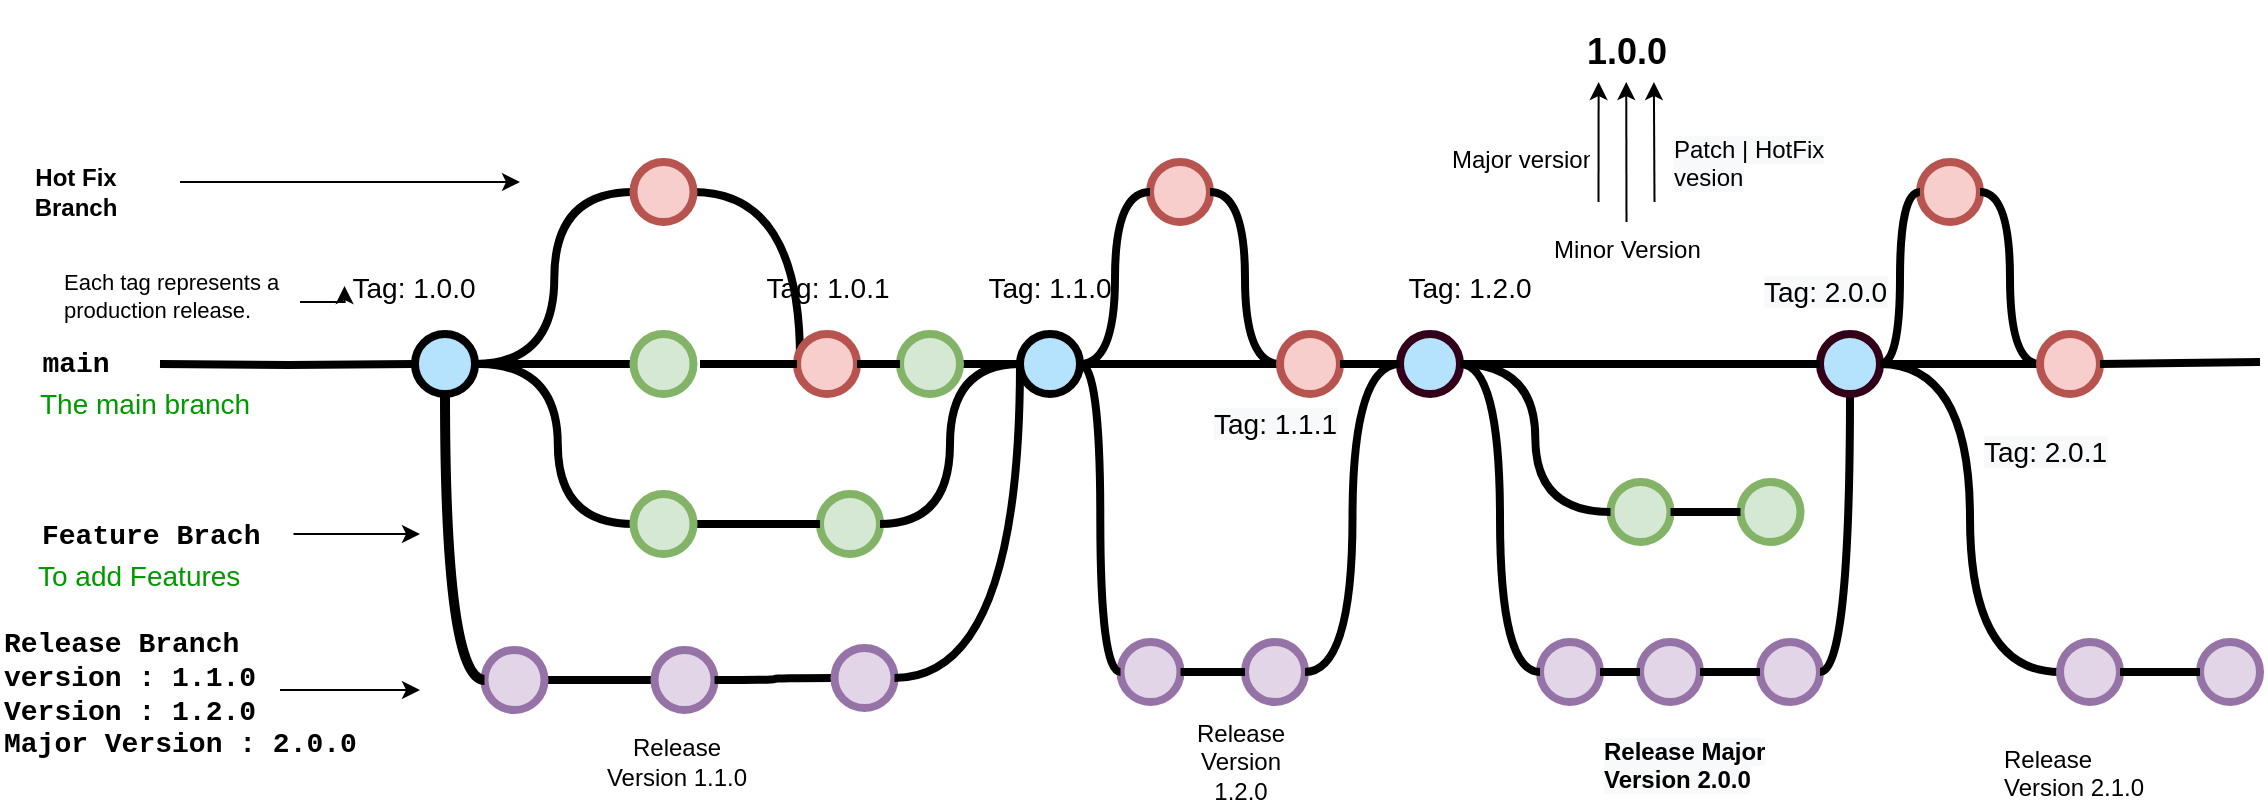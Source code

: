 <mxfile version="17.1.3" type="github">
  <diagram id="yPxyJZ8AM_hMuL3Unpa9" name="complex gitflow">
    <mxGraphModel dx="1113" dy="549" grid="1" gridSize="10" guides="1" tooltips="1" connect="1" arrows="1" fold="1" page="1" pageScale="1" pageWidth="1100" pageHeight="850" math="0" shadow="0">
      <root>
        <mxCell id="0" />
        <mxCell id="1" parent="0" />
        <mxCell id="IXHnteOLzzuu1bZbQJ6n-1" value="" style="rounded=0;html=1;jettySize=auto;orthogonalLoop=1;plain-blue;endArrow=none;endFill=0;strokeWidth=4;strokeColor=#000000;entryX=0;entryY=0.5;entryDx=0;entryDy=0;entryPerimeter=0;" parent="1" source="IXHnteOLzzuu1bZbQJ6n-3" target="IXHnteOLzzuu1bZbQJ6n-37" edge="1">
          <mxGeometry x="292.25" y="211" as="geometry">
            <mxPoint x="442.25" y="211" as="targetPoint" />
          </mxGeometry>
        </mxCell>
        <mxCell id="IXHnteOLzzuu1bZbQJ6n-2" style="edgeStyle=orthogonalEdgeStyle;curved=1;rounded=0;html=1;exitX=1;exitY=0.5;exitPerimeter=0;entryX=0;entryY=0.5;entryPerimeter=0;endArrow=none;endFill=0;jettySize=auto;orthogonalLoop=1;strokeWidth=4;fontSize=15;" parent="1" source="IXHnteOLzzuu1bZbQJ6n-3" target="IXHnteOLzzuu1bZbQJ6n-10" edge="1">
          <mxGeometry relative="1" as="geometry" />
        </mxCell>
        <mxCell id="IXHnteOLzzuu1bZbQJ6n-3" value="" style="verticalLabelPosition=bottom;verticalAlign=top;html=1;strokeWidth=4;shape=mxgraph.flowchart.on-page_reference;plain-blue;gradientColor=none;fillColor=#B5E3Fe;strokeColor=#000000;" parent="1" vertex="1">
          <mxGeometry x="277.5" y="196" width="30" height="30" as="geometry" />
        </mxCell>
        <mxCell id="IXHnteOLzzuu1bZbQJ6n-4" value="" style="edgeStyle=orthogonalEdgeStyle;curved=1;rounded=0;orthogonalLoop=1;jettySize=auto;html=1;endArrow=none;endFill=0;strokeWidth=4;entryX=0;entryY=0.5;entryDx=0;entryDy=0;entryPerimeter=0;" parent="1" source="IXHnteOLzzuu1bZbQJ6n-5" target="IXHnteOLzzuu1bZbQJ6n-69" edge="1">
          <mxGeometry relative="1" as="geometry">
            <mxPoint x="734.5" y="211" as="targetPoint" />
          </mxGeometry>
        </mxCell>
        <mxCell id="IXHnteOLzzuu1bZbQJ6n-5" value="" style="verticalLabelPosition=bottom;verticalAlign=top;html=1;strokeWidth=4;shape=mxgraph.flowchart.on-page_reference;plain-blue;gradientColor=none;strokeColor=#000000;fillColor=#B5E3FE;" parent="1" vertex="1">
          <mxGeometry x="580" y="196" width="30" height="30" as="geometry" />
        </mxCell>
        <mxCell id="IXHnteOLzzuu1bZbQJ6n-6" value="" style="verticalLabelPosition=bottom;verticalAlign=top;html=1;strokeWidth=4;shape=mxgraph.flowchart.on-page_reference;plain-blue;gradientColor=none;strokeColor=#33001A;fillColor=#B5E3FE;" parent="1" vertex="1">
          <mxGeometry x="770" y="196" width="30" height="30" as="geometry" />
        </mxCell>
        <mxCell id="IXHnteOLzzuu1bZbQJ6n-7" value="" style="edgeStyle=orthogonalEdgeStyle;rounded=0;html=1;jettySize=auto;orthogonalLoop=1;strokeWidth=4;endArrow=none;endFill=0;" parent="1" target="IXHnteOLzzuu1bZbQJ6n-3" edge="1">
          <mxGeometry x="192.25" y="211" as="geometry">
            <mxPoint x="150" y="211" as="sourcePoint" />
          </mxGeometry>
        </mxCell>
        <mxCell id="IXHnteOLzzuu1bZbQJ6n-8" value="main" style="text;html=1;strokeColor=none;fillColor=none;align=center;verticalAlign=middle;whiteSpace=wrap;overflow=hidden;fontSize=14;fontStyle=1;fontFamily=Courier New;" parent="1" vertex="1">
          <mxGeometry x="83" y="190" width="50" height="42" as="geometry" />
        </mxCell>
        <mxCell id="IXHnteOLzzuu1bZbQJ6n-9" style="edgeStyle=orthogonalEdgeStyle;curved=1;rounded=0;html=1;exitX=1;exitY=0.5;exitPerimeter=0;endArrow=none;endFill=0;jettySize=auto;orthogonalLoop=1;strokeWidth=4;fontSize=15;" parent="1" source="IXHnteOLzzuu1bZbQJ6n-10" edge="1">
          <mxGeometry relative="1" as="geometry">
            <mxPoint x="470" y="210" as="targetPoint" />
          </mxGeometry>
        </mxCell>
        <mxCell id="IXHnteOLzzuu1bZbQJ6n-10" value="" style="verticalLabelPosition=bottom;verticalAlign=top;html=1;strokeWidth=4;shape=mxgraph.flowchart.on-page_reference;strokeColor=#b85450;fillColor=#f8cecc;" parent="1" vertex="1">
          <mxGeometry x="386.75" y="110" width="30" height="30" as="geometry" />
        </mxCell>
        <mxCell id="IXHnteOLzzuu1bZbQJ6n-11" value="" style="verticalLabelPosition=bottom;verticalAlign=top;html=1;strokeWidth=4;shape=mxgraph.flowchart.on-page_reference;strokeColor=#b85450;fillColor=#f8cecc;" parent="1" vertex="1">
          <mxGeometry x="468.5" y="196" width="30" height="30" as="geometry" />
        </mxCell>
        <mxCell id="IXHnteOLzzuu1bZbQJ6n-12" value="Feature Brach&amp;nbsp;" style="text;html=1;strokeColor=none;fillColor=none;align=left;verticalAlign=middle;whiteSpace=wrap;overflow=hidden;fontSize=14;fontStyle=1;fontFamily=Courier New;" parent="1" vertex="1">
          <mxGeometry x="88.75" y="286" width="240" height="20" as="geometry" />
        </mxCell>
        <mxCell id="IXHnteOLzzuu1bZbQJ6n-13" value="" style="rounded=0;orthogonalLoop=1;jettySize=auto;html=1;endArrow=none;endFill=0;strokeWidth=4;" parent="1" source="IXHnteOLzzuu1bZbQJ6n-15" target="IXHnteOLzzuu1bZbQJ6n-17" edge="1">
          <mxGeometry relative="1" as="geometry" />
        </mxCell>
        <mxCell id="IXHnteOLzzuu1bZbQJ6n-15" value="" style="verticalLabelPosition=bottom;verticalAlign=top;html=1;strokeWidth=4;shape=mxgraph.flowchart.on-page_reference;strokeColor=#9673a6;fillColor=#e1d5e7;" parent="1" vertex="1">
          <mxGeometry x="312.25" y="354" width="30" height="30" as="geometry" />
        </mxCell>
        <mxCell id="IXHnteOLzzuu1bZbQJ6n-17" value="" style="verticalLabelPosition=bottom;verticalAlign=top;html=1;strokeWidth=4;shape=mxgraph.flowchart.on-page_reference;strokeColor=#9673a6;fillColor=#e1d5e7;" parent="1" vertex="1">
          <mxGeometry x="397.25" y="354" width="30" height="30" as="geometry" />
        </mxCell>
        <mxCell id="IXHnteOLzzuu1bZbQJ6n-18" value="" style="edgeStyle=orthogonalEdgeStyle;curved=1;rounded=0;orthogonalLoop=1;jettySize=auto;html=1;endArrow=none;endFill=0;strokeWidth=4;fontFamily=Courier New;fontColor=#009900;exitX=1;exitY=0.5;exitDx=0;exitDy=0;exitPerimeter=0;" parent="1" source="IXHnteOLzzuu1bZbQJ6n-17" target="IXHnteOLzzuu1bZbQJ6n-20" edge="1">
          <mxGeometry relative="1" as="geometry">
            <mxPoint x="498.5" y="368" as="sourcePoint" />
          </mxGeometry>
        </mxCell>
        <mxCell id="IXHnteOLzzuu1bZbQJ6n-20" value="" style="verticalLabelPosition=bottom;verticalAlign=top;html=1;strokeWidth=4;shape=mxgraph.flowchart.on-page_reference;strokeColor=#9673a6;fillColor=#e1d5e7;" parent="1" vertex="1">
          <mxGeometry x="487.25" y="353" width="30" height="30" as="geometry" />
        </mxCell>
        <mxCell id="IXHnteOLzzuu1bZbQJ6n-21" value="Release Branch&amp;nbsp;&lt;br&gt;version : 1.1.0&lt;br&gt;Version : 1.2.0&lt;br&gt;Major Version : 2.0.0" style="text;html=1;strokeColor=none;fillColor=none;align=left;verticalAlign=middle;whiteSpace=wrap;overflow=hidden;fontSize=14;fontStyle=1;fontFamily=Courier New;" parent="1" vertex="1">
          <mxGeometry x="70" y="340" width="190" height="69" as="geometry" />
        </mxCell>
        <mxCell id="IXHnteOLzzuu1bZbQJ6n-28" value="To add Features" style="text;html=1;strokeColor=none;fillColor=none;align=left;verticalAlign=middle;whiteSpace=wrap;overflow=hidden;fontSize=14;fontStyle=0;fontColor=#009900;" parent="1" vertex="1">
          <mxGeometry x="86.75" y="306" width="240" height="20" as="geometry" />
        </mxCell>
        <mxCell id="IXHnteOLzzuu1bZbQJ6n-29" value="The main branch&lt;br&gt;" style="text;html=1;strokeColor=none;fillColor=none;align=left;verticalAlign=middle;whiteSpace=wrap;overflow=hidden;fontSize=14;fontStyle=0;fontColor=#009900;" parent="1" vertex="1">
          <mxGeometry x="88.25" y="220" width="146.75" height="20" as="geometry" />
        </mxCell>
        <mxCell id="IXHnteOLzzuu1bZbQJ6n-30" value="" style="endArrow=classic;html=1;strokeWidth=1;fontFamily=Courier New;fontColor=#009900;" parent="1" edge="1">
          <mxGeometry width="50" height="50" relative="1" as="geometry">
            <mxPoint x="210" y="374" as="sourcePoint" />
            <mxPoint x="280" y="374" as="targetPoint" />
          </mxGeometry>
        </mxCell>
        <mxCell id="IXHnteOLzzuu1bZbQJ6n-31" value="" style="endArrow=classic;html=1;strokeWidth=1;fontFamily=Courier New;fontColor=#009900;" parent="1" edge="1">
          <mxGeometry width="50" height="50" relative="1" as="geometry">
            <mxPoint x="216.75" y="296" as="sourcePoint" />
            <mxPoint x="280" y="296" as="targetPoint" />
          </mxGeometry>
        </mxCell>
        <mxCell id="IXHnteOLzzuu1bZbQJ6n-32" value="Tag: 1.1.0" style="text;html=1;strokeColor=none;fillColor=none;align=center;verticalAlign=middle;whiteSpace=wrap;overflow=hidden;fontSize=14;" parent="1" vertex="1">
          <mxGeometry x="540" y="162" width="110" height="20" as="geometry" />
        </mxCell>
        <mxCell id="IXHnteOLzzuu1bZbQJ6n-33" value="Tag: 1.0.0" style="text;html=1;strokeColor=none;fillColor=none;align=center;verticalAlign=middle;whiteSpace=wrap;overflow=hidden;fontSize=14;" parent="1" vertex="1">
          <mxGeometry x="242.25" y="162" width="70" height="20" as="geometry" />
        </mxCell>
        <mxCell id="IXHnteOLzzuu1bZbQJ6n-34" value="Tag: 1.2.0" style="text;html=1;strokeColor=none;fillColor=none;align=center;verticalAlign=middle;whiteSpace=wrap;overflow=hidden;fontSize=14;" parent="1" vertex="1">
          <mxGeometry x="750" y="162" width="110" height="20" as="geometry" />
        </mxCell>
        <mxCell id="IXHnteOLzzuu1bZbQJ6n-35" value="" style="edgeStyle=orthogonalEdgeStyle;rounded=0;orthogonalLoop=1;jettySize=auto;html=1;fontSize=12;fontColor=#000000;entryX=0;entryY=0.5;entryDx=0;entryDy=0;" parent="1" source="IXHnteOLzzuu1bZbQJ6n-36" target="IXHnteOLzzuu1bZbQJ6n-33" edge="1">
          <mxGeometry relative="1" as="geometry">
            <mxPoint x="222.25" y="180" as="targetPoint" />
            <Array as="points">
              <mxPoint x="222.25" y="180" />
              <mxPoint x="222.25" y="180" />
            </Array>
          </mxGeometry>
        </mxCell>
        <mxCell id="IXHnteOLzzuu1bZbQJ6n-36" value="&lt;span style=&quot;text-align: center; font-size: 11px;&quot;&gt;Each tag represents a production release.&lt;/span&gt;" style="text;html=1;strokeColor=none;fillColor=none;align=left;verticalAlign=middle;whiteSpace=wrap;overflow=hidden;fontSize=11;fontStyle=0;fontColor=#000000;" parent="1" vertex="1">
          <mxGeometry x="100" y="158" width="120" height="38" as="geometry" />
        </mxCell>
        <mxCell id="IXHnteOLzzuu1bZbQJ6n-37" value="" style="verticalLabelPosition=bottom;verticalAlign=top;html=1;strokeWidth=4;shape=mxgraph.flowchart.on-page_reference;strokeColor=#82b366;fillColor=#d5e8d4;" parent="1" vertex="1">
          <mxGeometry x="386.75" y="196" width="30" height="30" as="geometry" />
        </mxCell>
        <mxCell id="IXHnteOLzzuu1bZbQJ6n-38" value="Tag: 1.0.1" style="text;html=1;strokeColor=none;fillColor=none;align=center;verticalAlign=middle;whiteSpace=wrap;overflow=hidden;fontSize=14;" parent="1" vertex="1">
          <mxGeometry x="448.5" y="162" width="70" height="20" as="geometry" />
        </mxCell>
        <mxCell id="IXHnteOLzzuu1bZbQJ6n-39" value="" style="endArrow=none;html=1;rounded=0;entryX=0;entryY=0.5;entryDx=0;entryDy=0;entryPerimeter=0;strokeWidth=4;" parent="1" target="IXHnteOLzzuu1bZbQJ6n-11" edge="1">
          <mxGeometry width="50" height="50" relative="1" as="geometry">
            <mxPoint x="420" y="211" as="sourcePoint" />
            <mxPoint x="460" y="200" as="targetPoint" />
          </mxGeometry>
        </mxCell>
        <mxCell id="IXHnteOLzzuu1bZbQJ6n-41" value="" style="endArrow=none;html=1;rounded=0;strokeWidth=4;entryX=0;entryY=0.5;entryDx=0;entryDy=0;edgeStyle=orthogonalEdgeStyle;curved=1;entryPerimeter=0;" parent="1" target="SwI2hQBCO6-UpaB0JKWH-16" edge="1">
          <mxGeometry width="50" height="50" relative="1" as="geometry">
            <mxPoint x="310" y="211" as="sourcePoint" />
            <mxPoint x="397.25" y="291" as="targetPoint" />
          </mxGeometry>
        </mxCell>
        <mxCell id="IXHnteOLzzuu1bZbQJ6n-43" value="" style="endArrow=none;html=1;rounded=0;strokeWidth=4;curved=1;entryX=0;entryY=0.5;entryDx=0;entryDy=0;entryPerimeter=0;exitX=1;exitY=0.5;exitDx=0;exitDy=0;exitPerimeter=0;startArrow=none;" parent="1" source="IXHnteOLzzuu1bZbQJ6n-46" target="IXHnteOLzzuu1bZbQJ6n-5" edge="1">
          <mxGeometry width="50" height="50" relative="1" as="geometry">
            <mxPoint x="500" y="250" as="sourcePoint" />
            <mxPoint x="550" y="200" as="targetPoint" />
          </mxGeometry>
        </mxCell>
        <mxCell id="IXHnteOLzzuu1bZbQJ6n-44" value="&lt;b&gt;Hot Fix Branch&lt;/b&gt;" style="text;html=1;strokeColor=none;fillColor=none;align=center;verticalAlign=middle;whiteSpace=wrap;rounded=0;" parent="1" vertex="1">
          <mxGeometry x="78" y="110" width="60" height="30" as="geometry" />
        </mxCell>
        <mxCell id="IXHnteOLzzuu1bZbQJ6n-45" value="" style="endArrow=classic;html=1;rounded=0;strokeWidth=1;curved=1;" parent="1" edge="1">
          <mxGeometry width="50" height="50" relative="1" as="geometry">
            <mxPoint x="160" y="120" as="sourcePoint" />
            <mxPoint x="330" y="120" as="targetPoint" />
          </mxGeometry>
        </mxCell>
        <mxCell id="IXHnteOLzzuu1bZbQJ6n-46" value="" style="verticalLabelPosition=bottom;verticalAlign=top;html=1;strokeWidth=4;shape=mxgraph.flowchart.on-page_reference;strokeColor=#82b366;fillColor=#d5e8d4;" parent="1" vertex="1">
          <mxGeometry x="520" y="196" width="30" height="30" as="geometry" />
        </mxCell>
        <mxCell id="IXHnteOLzzuu1bZbQJ6n-47" value="" style="endArrow=none;html=1;rounded=0;strokeWidth=4;curved=1;entryX=0;entryY=0.5;entryDx=0;entryDy=0;entryPerimeter=0;exitX=1;exitY=0.5;exitDx=0;exitDy=0;exitPerimeter=0;" parent="1" source="IXHnteOLzzuu1bZbQJ6n-11" target="IXHnteOLzzuu1bZbQJ6n-46" edge="1">
          <mxGeometry width="50" height="50" relative="1" as="geometry">
            <mxPoint x="498.5" y="211" as="sourcePoint" />
            <mxPoint x="622.25" y="211" as="targetPoint" />
          </mxGeometry>
        </mxCell>
        <mxCell id="IXHnteOLzzuu1bZbQJ6n-48" value="" style="endArrow=none;html=1;rounded=0;strokeWidth=5;curved=1;entryX=0;entryY=0.5;entryDx=0;entryDy=0;entryPerimeter=0;exitX=0.5;exitY=1;exitDx=0;exitDy=0;exitPerimeter=0;edgeStyle=orthogonalEdgeStyle;" parent="1" source="IXHnteOLzzuu1bZbQJ6n-3" target="IXHnteOLzzuu1bZbQJ6n-15" edge="1">
          <mxGeometry width="50" height="50" relative="1" as="geometry">
            <mxPoint x="320" y="390" as="sourcePoint" />
            <mxPoint x="370" y="340" as="targetPoint" />
          </mxGeometry>
        </mxCell>
        <mxCell id="IXHnteOLzzuu1bZbQJ6n-49" value="" style="verticalLabelPosition=bottom;verticalAlign=top;html=1;strokeWidth=4;shape=mxgraph.flowchart.on-page_reference;strokeColor=#82b366;fillColor=#d5e8d4;" parent="1" vertex="1">
          <mxGeometry x="480" y="276" width="30" height="30" as="geometry" />
        </mxCell>
        <mxCell id="IXHnteOLzzuu1bZbQJ6n-51" value="" style="endArrow=none;html=1;rounded=0;strokeWidth=4;entryX=0;entryY=0.5;entryDx=0;entryDy=0;entryPerimeter=0;exitX=1;exitY=0.5;exitDx=0;exitDy=0;exitPerimeter=0;edgeStyle=orthogonalEdgeStyle;curved=1;" parent="1" source="IXHnteOLzzuu1bZbQJ6n-49" target="IXHnteOLzzuu1bZbQJ6n-5" edge="1">
          <mxGeometry width="50" height="50" relative="1" as="geometry">
            <mxPoint x="580" y="290" as="sourcePoint" />
            <mxPoint x="630" y="240" as="targetPoint" />
          </mxGeometry>
        </mxCell>
        <mxCell id="IXHnteOLzzuu1bZbQJ6n-53" value="" style="endArrow=none;html=1;rounded=0;strokeWidth=4;entryX=0;entryY=0.5;entryDx=0;entryDy=0;entryPerimeter=0;exitX=1;exitY=0.5;exitDx=0;exitDy=0;exitPerimeter=0;edgeStyle=orthogonalEdgeStyle;curved=1;" parent="1" source="IXHnteOLzzuu1bZbQJ6n-20" target="IXHnteOLzzuu1bZbQJ6n-5" edge="1">
          <mxGeometry width="50" height="50" relative="1" as="geometry">
            <mxPoint x="580" y="400" as="sourcePoint" />
            <mxPoint x="630" y="350" as="targetPoint" />
            <Array as="points">
              <mxPoint x="580" y="368" />
            </Array>
          </mxGeometry>
        </mxCell>
        <mxCell id="IXHnteOLzzuu1bZbQJ6n-54" value="" style="verticalLabelPosition=bottom;verticalAlign=top;html=1;strokeWidth=4;shape=mxgraph.flowchart.on-page_reference;strokeColor=#9673a6;fillColor=#e1d5e7;" parent="1" vertex="1">
          <mxGeometry x="630.25" y="350" width="30" height="30" as="geometry" />
        </mxCell>
        <mxCell id="IXHnteOLzzuu1bZbQJ6n-55" value="" style="verticalLabelPosition=bottom;verticalAlign=top;html=1;strokeWidth=4;shape=mxgraph.flowchart.on-page_reference;strokeColor=#9673a6;fillColor=#e1d5e7;direction=south;" parent="1" vertex="1">
          <mxGeometry x="692.5" y="350" width="30" height="30" as="geometry" />
        </mxCell>
        <mxCell id="IXHnteOLzzuu1bZbQJ6n-56" value="" style="endArrow=none;html=1;rounded=0;strokeWidth=4;entryX=1;entryY=0.5;entryDx=0;entryDy=0;entryPerimeter=0;exitX=0;exitY=0.5;exitDx=0;exitDy=0;exitPerimeter=0;edgeStyle=orthogonalEdgeStyle;curved=1;" parent="1" source="IXHnteOLzzuu1bZbQJ6n-54" target="IXHnteOLzzuu1bZbQJ6n-5" edge="1">
          <mxGeometry width="50" height="50" relative="1" as="geometry">
            <mxPoint x="700" y="370" as="sourcePoint" />
            <mxPoint x="710" y="250" as="targetPoint" />
          </mxGeometry>
        </mxCell>
        <mxCell id="IXHnteOLzzuu1bZbQJ6n-57" value="" style="endArrow=none;html=1;rounded=0;strokeWidth=4;entryX=0.5;entryY=1;entryDx=0;entryDy=0;entryPerimeter=0;exitX=1;exitY=0.5;exitDx=0;exitDy=0;exitPerimeter=0;edgeStyle=orthogonalEdgeStyle;curved=1;" parent="1" source="IXHnteOLzzuu1bZbQJ6n-54" target="IXHnteOLzzuu1bZbQJ6n-55" edge="1">
          <mxGeometry width="50" height="50" relative="1" as="geometry">
            <mxPoint x="740" y="490" as="sourcePoint" />
            <mxPoint x="730" y="365" as="targetPoint" />
          </mxGeometry>
        </mxCell>
        <mxCell id="IXHnteOLzzuu1bZbQJ6n-58" value="" style="endArrow=none;html=1;rounded=0;strokeWidth=4;entryX=0;entryY=0.5;entryDx=0;entryDy=0;entryPerimeter=0;exitX=0.5;exitY=0;exitDx=0;exitDy=0;exitPerimeter=0;edgeStyle=orthogonalEdgeStyle;curved=1;" parent="1" source="IXHnteOLzzuu1bZbQJ6n-55" target="IXHnteOLzzuu1bZbQJ6n-6" edge="1">
          <mxGeometry width="50" height="50" relative="1" as="geometry">
            <mxPoint x="680" y="550" as="sourcePoint" />
            <mxPoint x="730" y="500" as="targetPoint" />
          </mxGeometry>
        </mxCell>
        <mxCell id="IXHnteOLzzuu1bZbQJ6n-64" value="Release Version 1.1.0" style="text;html=1;strokeColor=none;fillColor=none;align=center;verticalAlign=middle;whiteSpace=wrap;rounded=0;" parent="1" vertex="1">
          <mxGeometry x="367.25" y="390.25" width="82.75" height="39.75" as="geometry" />
        </mxCell>
        <mxCell id="IXHnteOLzzuu1bZbQJ6n-65" value="Release Version 1.2.0" style="text;html=1;strokeColor=none;fillColor=none;align=center;verticalAlign=middle;whiteSpace=wrap;rounded=0;" parent="1" vertex="1">
          <mxGeometry x="657.5" y="389.5" width="65" height="40.5" as="geometry" />
        </mxCell>
        <mxCell id="IXHnteOLzzuu1bZbQJ6n-66" value="" style="verticalLabelPosition=bottom;verticalAlign=top;html=1;strokeWidth=4;shape=mxgraph.flowchart.on-page_reference;strokeColor=#b85450;fillColor=#f8cecc;" parent="1" vertex="1">
          <mxGeometry x="645" y="110" width="30" height="30" as="geometry" />
        </mxCell>
        <mxCell id="IXHnteOLzzuu1bZbQJ6n-67" value="" style="endArrow=none;html=1;rounded=0;strokeWidth=4;entryX=0;entryY=0.5;entryDx=0;entryDy=0;entryPerimeter=0;edgeStyle=orthogonalEdgeStyle;curved=1;exitX=1;exitY=0.5;exitDx=0;exitDy=0;exitPerimeter=0;" parent="1" source="IXHnteOLzzuu1bZbQJ6n-5" target="IXHnteOLzzuu1bZbQJ6n-66" edge="1">
          <mxGeometry width="50" height="50" relative="1" as="geometry">
            <mxPoint x="650" y="210" as="sourcePoint" />
            <mxPoint x="640" y="120" as="targetPoint" />
          </mxGeometry>
        </mxCell>
        <mxCell id="IXHnteOLzzuu1bZbQJ6n-68" value="" style="endArrow=none;html=1;rounded=0;strokeWidth=4;entryX=1;entryY=0.5;entryDx=0;entryDy=0;entryPerimeter=0;exitX=0;exitY=0.5;exitDx=0;exitDy=0;exitPerimeter=0;edgeStyle=orthogonalEdgeStyle;curved=1;" parent="1" source="IXHnteOLzzuu1bZbQJ6n-69" target="IXHnteOLzzuu1bZbQJ6n-66" edge="1">
          <mxGeometry width="50" height="50" relative="1" as="geometry">
            <mxPoint x="720" y="210" as="sourcePoint" />
            <mxPoint x="640" y="110" as="targetPoint" />
          </mxGeometry>
        </mxCell>
        <mxCell id="IXHnteOLzzuu1bZbQJ6n-69" value="" style="verticalLabelPosition=bottom;verticalAlign=top;html=1;strokeWidth=4;shape=mxgraph.flowchart.on-page_reference;strokeColor=#b85450;fillColor=#f8cecc;" parent="1" vertex="1">
          <mxGeometry x="710" y="196" width="30" height="30" as="geometry" />
        </mxCell>
        <mxCell id="IXHnteOLzzuu1bZbQJ6n-70" value="" style="endArrow=none;html=1;rounded=0;strokeWidth=4;entryX=0;entryY=0.5;entryDx=0;entryDy=0;entryPerimeter=0;exitX=1;exitY=0.5;exitDx=0;exitDy=0;exitPerimeter=0;" parent="1" source="IXHnteOLzzuu1bZbQJ6n-69" target="IXHnteOLzzuu1bZbQJ6n-6" edge="1">
          <mxGeometry width="50" height="50" relative="1" as="geometry">
            <mxPoint x="750" y="280" as="sourcePoint" />
            <mxPoint x="800" y="230" as="targetPoint" />
          </mxGeometry>
        </mxCell>
        <mxCell id="IXHnteOLzzuu1bZbQJ6n-78" value="" style="endArrow=none;html=1;rounded=0;strokeWidth=4;exitX=1;exitY=0.5;exitDx=0;exitDy=0;exitPerimeter=0;startArrow=none;entryX=0;entryY=0.5;entryDx=0;entryDy=0;entryPerimeter=0;" parent="1" source="IXHnteOLzzuu1bZbQJ6n-143" target="IXHnteOLzzuu1bZbQJ6n-160" edge="1">
          <mxGeometry width="50" height="50" relative="1" as="geometry">
            <mxPoint x="950" y="330" as="sourcePoint" />
            <mxPoint x="1120" y="210" as="targetPoint" />
          </mxGeometry>
        </mxCell>
        <mxCell id="IXHnteOLzzuu1bZbQJ6n-159" value="&lt;span style=&quot;color: rgba(0 , 0 , 0 , 0) ; font-family: monospace ; font-size: 0px ; background-color: rgb(248 , 249 , 250)&quot;&gt;%3CmxGraphModel%3E%3Croot%3E%3CmxCell%20id%3D%220%22%2F%3E%3CmxCell%20id%3D%221%22%20parent%3D%220%22%2F%3E%3CmxCell%20id%3D%222%22%20value%3D%22%22%20style%3D%22verticalLabelPosition%3Dbottom%3BverticalAlign%3Dtop%3Bhtml%3D1%3BstrokeWidth%3D4%3Bshape%3Dmxgraph.flowchart.on-page_reference%3BstrokeColor%3D%23b85450%3BfillColor%3D%23f8cecc%3B%22%20vertex%3D%221%22%20parent%3D%221%22%3E%3CmxGeometry%20x%3D%22710%22%20y%3D%22196%22%20width%3D%2230%22%20height%3D%2230%22%20as%3D%22geometry%22%2F%3E%3C%2FmxCell%3E%3C%2Froot%3E%3C%2FmxGraphModel%3E&lt;/span&gt;" style="edgeLabel;html=1;align=center;verticalAlign=middle;resizable=0;points=[];" parent="IXHnteOLzzuu1bZbQJ6n-78" vertex="1" connectable="0">
          <mxGeometry x="0.276" y="3" relative="1" as="geometry">
            <mxPoint as="offset" />
          </mxGeometry>
        </mxCell>
        <mxCell id="IXHnteOLzzuu1bZbQJ6n-82" value="&lt;span style=&quot;color: rgb(0 , 0 , 0) ; font-family: &amp;#34;helvetica&amp;#34; ; font-size: 14px ; font-style: normal ; font-weight: 400 ; letter-spacing: normal ; text-align: center ; text-indent: 0px ; text-transform: none ; word-spacing: 0px ; background-color: rgb(248 , 249 , 250) ; display: inline ; float: none&quot;&gt;Tag: 1.1.1&lt;/span&gt;" style="text;whiteSpace=wrap;html=1;" parent="1" vertex="1">
          <mxGeometry x="675" y="226" width="90" height="30" as="geometry" />
        </mxCell>
        <mxCell id="IXHnteOLzzuu1bZbQJ6n-135" value="" style="verticalLabelPosition=bottom;verticalAlign=top;html=1;strokeWidth=4;shape=mxgraph.flowchart.on-page_reference;strokeColor=#9673a6;fillColor=#e1d5e7;" parent="1" vertex="1">
          <mxGeometry x="950" y="350" width="30" height="30" as="geometry" />
        </mxCell>
        <mxCell id="IXHnteOLzzuu1bZbQJ6n-136" value="" style="verticalLabelPosition=bottom;verticalAlign=top;html=1;strokeWidth=4;shape=mxgraph.flowchart.on-page_reference;strokeColor=#9673a6;fillColor=#e1d5e7;" parent="1" vertex="1">
          <mxGeometry x="890" y="350" width="30" height="30" as="geometry" />
        </mxCell>
        <mxCell id="IXHnteOLzzuu1bZbQJ6n-137" value="" style="verticalLabelPosition=bottom;verticalAlign=top;html=1;strokeWidth=4;shape=mxgraph.flowchart.on-page_reference;strokeColor=#9673a6;fillColor=#e1d5e7;" parent="1" vertex="1">
          <mxGeometry x="840" y="350" width="30" height="30" as="geometry" />
        </mxCell>
        <mxCell id="IXHnteOLzzuu1bZbQJ6n-139" value="" style="endArrow=none;html=1;rounded=0;strokeWidth=4;entryX=1;entryY=0.5;entryDx=0;entryDy=0;entryPerimeter=0;exitX=0;exitY=0.5;exitDx=0;exitDy=0;exitPerimeter=0;edgeStyle=orthogonalEdgeStyle;curved=1;" parent="1" source="IXHnteOLzzuu1bZbQJ6n-137" target="IXHnteOLzzuu1bZbQJ6n-6" edge="1">
          <mxGeometry width="50" height="50" relative="1" as="geometry">
            <mxPoint x="570" y="310" as="sourcePoint" />
            <mxPoint x="620" y="260" as="targetPoint" />
          </mxGeometry>
        </mxCell>
        <mxCell id="IXHnteOLzzuu1bZbQJ6n-140" value="" style="endArrow=none;html=1;rounded=0;strokeWidth=4;entryX=1;entryY=0.5;entryDx=0;entryDy=0;entryPerimeter=0;exitX=0;exitY=0.5;exitDx=0;exitDy=0;exitPerimeter=0;" parent="1" source="IXHnteOLzzuu1bZbQJ6n-136" target="IXHnteOLzzuu1bZbQJ6n-137" edge="1">
          <mxGeometry width="50" height="50" relative="1" as="geometry">
            <mxPoint x="890" y="280" as="sourcePoint" />
            <mxPoint x="860" y="126" as="targetPoint" />
          </mxGeometry>
        </mxCell>
        <mxCell id="IXHnteOLzzuu1bZbQJ6n-141" value="" style="endArrow=none;html=1;rounded=0;strokeWidth=4;entryX=1;entryY=0.5;entryDx=0;entryDy=0;entryPerimeter=0;exitX=0;exitY=0.5;exitDx=0;exitDy=0;exitPerimeter=0;" parent="1" source="IXHnteOLzzuu1bZbQJ6n-135" target="IXHnteOLzzuu1bZbQJ6n-136" edge="1">
          <mxGeometry width="50" height="50" relative="1" as="geometry">
            <mxPoint x="860" y="385" as="sourcePoint" />
            <mxPoint x="830" y="231" as="targetPoint" />
          </mxGeometry>
        </mxCell>
        <mxCell id="IXHnteOLzzuu1bZbQJ6n-142" value="" style="endArrow=none;html=1;rounded=0;strokeWidth=4;entryX=1;entryY=0.5;entryDx=0;entryDy=0;entryPerimeter=0;exitX=0.5;exitY=1;exitDx=0;exitDy=0;exitPerimeter=0;edgeStyle=orthogonalEdgeStyle;curved=1;" parent="1" source="IXHnteOLzzuu1bZbQJ6n-143" target="IXHnteOLzzuu1bZbQJ6n-135" edge="1">
          <mxGeometry width="50" height="50" relative="1" as="geometry">
            <mxPoint x="1040" y="210" as="sourcePoint" />
            <mxPoint x="840" y="241" as="targetPoint" />
          </mxGeometry>
        </mxCell>
        <mxCell id="IXHnteOLzzuu1bZbQJ6n-143" value="" style="verticalLabelPosition=bottom;verticalAlign=top;html=1;strokeWidth=4;shape=mxgraph.flowchart.on-page_reference;plain-blue;gradientColor=none;strokeColor=#33001A;fillColor=#B5E3FE;" parent="1" vertex="1">
          <mxGeometry x="980" y="196" width="30" height="30" as="geometry" />
        </mxCell>
        <mxCell id="IXHnteOLzzuu1bZbQJ6n-144" value="" style="endArrow=none;html=1;rounded=0;strokeWidth=4;exitX=1;exitY=0.5;exitDx=0;exitDy=0;exitPerimeter=0;" parent="1" source="IXHnteOLzzuu1bZbQJ6n-6" target="IXHnteOLzzuu1bZbQJ6n-143" edge="1">
          <mxGeometry width="50" height="50" relative="1" as="geometry">
            <mxPoint x="810" y="211" as="sourcePoint" />
            <mxPoint x="1120" y="210" as="targetPoint" />
          </mxGeometry>
        </mxCell>
        <mxCell id="IXHnteOLzzuu1bZbQJ6n-152" value="&lt;span style=&quot;color: rgb(0 , 0 , 0) ; font-family: &amp;#34;helvetica&amp;#34; ; font-size: 14px ; font-style: normal ; font-weight: 400 ; letter-spacing: normal ; text-align: center ; text-indent: 0px ; text-transform: none ; word-spacing: 0px ; background-color: rgb(248 , 249 , 250) ; display: inline ; float: none&quot;&gt;Tag: 2.0.0&lt;/span&gt;" style="text;whiteSpace=wrap;html=1;" parent="1" vertex="1">
          <mxGeometry x="950" y="160" width="90" height="30" as="geometry" />
        </mxCell>
        <mxCell id="IXHnteOLzzuu1bZbQJ6n-155" value="&lt;span style=&quot;color: rgb(0 , 0 , 0) ; font-family: &amp;#34;helvetica&amp;#34; ; font-size: 12px ; font-style: normal ; letter-spacing: normal ; text-align: center ; text-indent: 0px ; text-transform: none ; word-spacing: 0px ; background-color: rgb(248 , 249 , 250) ; display: inline ; float: none&quot;&gt;&lt;b&gt;Release Major Version 2.0.0&lt;/b&gt;&lt;/span&gt;" style="text;whiteSpace=wrap;html=1;" parent="1" vertex="1">
          <mxGeometry x="870" y="390.5" width="90" height="28.5" as="geometry" />
        </mxCell>
        <mxCell id="IXHnteOLzzuu1bZbQJ6n-156" value="" style="verticalLabelPosition=bottom;verticalAlign=top;html=1;strokeWidth=4;shape=mxgraph.flowchart.on-page_reference;strokeColor=#b85450;fillColor=#f8cecc;" parent="1" vertex="1">
          <mxGeometry x="1030" y="110" width="30" height="30" as="geometry" />
        </mxCell>
        <mxCell id="IXHnteOLzzuu1bZbQJ6n-157" value="" style="endArrow=none;html=1;rounded=0;strokeWidth=4;exitX=0;exitY=0.5;exitDx=0;exitDy=0;exitPerimeter=0;edgeStyle=orthogonalEdgeStyle;curved=1;entryX=1;entryY=0.5;entryDx=0;entryDy=0;entryPerimeter=0;" parent="1" source="IXHnteOLzzuu1bZbQJ6n-156" target="IXHnteOLzzuu1bZbQJ6n-143" edge="1">
          <mxGeometry width="50" height="50" relative="1" as="geometry">
            <mxPoint x="1005" y="236" as="sourcePoint" />
            <mxPoint x="990" y="190" as="targetPoint" />
          </mxGeometry>
        </mxCell>
        <mxCell id="IXHnteOLzzuu1bZbQJ6n-158" value="" style="endArrow=none;html=1;rounded=0;strokeWidth=4;exitX=1;exitY=0.5;exitDx=0;exitDy=0;exitPerimeter=0;edgeStyle=orthogonalEdgeStyle;curved=1;entryX=0;entryY=0.5;entryDx=0;entryDy=0;entryPerimeter=0;" parent="1" source="IXHnteOLzzuu1bZbQJ6n-156" target="IXHnteOLzzuu1bZbQJ6n-160" edge="1">
          <mxGeometry width="50" height="50" relative="1" as="geometry">
            <mxPoint x="1015" y="246" as="sourcePoint" />
            <mxPoint x="1080" y="170" as="targetPoint" />
          </mxGeometry>
        </mxCell>
        <mxCell id="IXHnteOLzzuu1bZbQJ6n-160" value="" style="verticalLabelPosition=bottom;verticalAlign=top;html=1;strokeWidth=4;shape=mxgraph.flowchart.on-page_reference;strokeColor=#b85450;fillColor=#f8cecc;" parent="1" vertex="1">
          <mxGeometry x="1090" y="196" width="30" height="30" as="geometry" />
        </mxCell>
        <mxCell id="IXHnteOLzzuu1bZbQJ6n-164" value="" style="endArrow=none;html=1;rounded=0;strokeWidth=4;exitX=1;exitY=0.5;exitDx=0;exitDy=0;exitPerimeter=0;startArrow=none;" parent="1" source="IXHnteOLzzuu1bZbQJ6n-160" edge="1">
          <mxGeometry width="50" height="50" relative="1" as="geometry">
            <mxPoint x="1110" y="211" as="sourcePoint" />
            <mxPoint x="1200" y="210" as="targetPoint" />
          </mxGeometry>
        </mxCell>
        <mxCell id="IXHnteOLzzuu1bZbQJ6n-166" value="&lt;span style=&quot;color: rgb(0 , 0 , 0) ; font-family: &amp;#34;helvetica&amp;#34; ; font-size: 14px ; font-style: normal ; font-weight: 400 ; letter-spacing: normal ; text-align: center ; text-indent: 0px ; text-transform: none ; word-spacing: 0px ; background-color: rgb(248 , 249 , 250) ; display: inline ; float: none&quot;&gt;Tag: 2.0.1&lt;/span&gt;" style="text;whiteSpace=wrap;html=1;" parent="1" vertex="1">
          <mxGeometry x="1060" y="240" width="90" height="30" as="geometry" />
        </mxCell>
        <mxCell id="IXHnteOLzzuu1bZbQJ6n-167" value="" style="endArrow=none;html=1;rounded=0;strokeWidth=4;exitX=1;exitY=0.5;exitDx=0;exitDy=0;exitPerimeter=0;entryX=0;entryY=0.5;entryDx=0;entryDy=0;entryPerimeter=0;edgeStyle=orthogonalEdgeStyle;curved=1;" parent="1" source="IXHnteOLzzuu1bZbQJ6n-143" target="IXHnteOLzzuu1bZbQJ6n-168" edge="1">
          <mxGeometry width="50" height="50" relative="1" as="geometry">
            <mxPoint x="1005" y="236" as="sourcePoint" />
            <mxPoint x="1190" y="370" as="targetPoint" />
          </mxGeometry>
        </mxCell>
        <mxCell id="IXHnteOLzzuu1bZbQJ6n-168" value="" style="verticalLabelPosition=bottom;verticalAlign=top;html=1;strokeWidth=4;shape=mxgraph.flowchart.on-page_reference;strokeColor=#9673a6;fillColor=#e1d5e7;" parent="1" vertex="1">
          <mxGeometry x="1100" y="350" width="30" height="30" as="geometry" />
        </mxCell>
        <mxCell id="IXHnteOLzzuu1bZbQJ6n-169" value="&lt;span style=&quot;color: rgb(0 , 0 , 0) ; font-family: &amp;#34;helvetica&amp;#34; ; font-size: 12px ; font-style: normal ; letter-spacing: normal ; text-align: center ; text-indent: 0px ; text-transform: none ; word-spacing: 0px&quot;&gt;Release Version 2.1.0&lt;/span&gt;" style="text;whiteSpace=wrap;html=1;" parent="1" vertex="1">
          <mxGeometry x="1070" y="394.75" width="80" height="30" as="geometry" />
        </mxCell>
        <mxCell id="IXHnteOLzzuu1bZbQJ6n-193" value="&lt;h2&gt;&lt;b&gt;1.0.0&lt;/b&gt;&lt;/h2&gt;" style="text;html=1;strokeColor=none;fillColor=none;align=center;verticalAlign=middle;whiteSpace=wrap;rounded=0;" parent="1" vertex="1">
          <mxGeometry x="855.5" y="40" width="55.25" height="30" as="geometry" />
        </mxCell>
        <mxCell id="IXHnteOLzzuu1bZbQJ6n-194" value="" style="endArrow=classic;html=1;rounded=0;strokeWidth=1;curved=1;entryX=0.25;entryY=1;entryDx=0;entryDy=0;" parent="1" target="IXHnteOLzzuu1bZbQJ6n-193" edge="1">
          <mxGeometry width="50" height="50" relative="1" as="geometry">
            <mxPoint x="869.25" y="130" as="sourcePoint" />
            <mxPoint x="865.25" y="-70" as="targetPoint" />
          </mxGeometry>
        </mxCell>
        <mxCell id="IXHnteOLzzuu1bZbQJ6n-195" value="" style="endArrow=classic;html=1;rounded=0;strokeWidth=1;curved=1;entryX=0.5;entryY=1;entryDx=0;entryDy=0;" parent="1" target="IXHnteOLzzuu1bZbQJ6n-193" edge="1">
          <mxGeometry width="50" height="50" relative="1" as="geometry">
            <mxPoint x="883.25" y="140" as="sourcePoint" />
            <mxPoint x="879.312" y="80" as="targetPoint" />
          </mxGeometry>
        </mxCell>
        <mxCell id="IXHnteOLzzuu1bZbQJ6n-196" value="" style="endArrow=classic;html=1;rounded=0;strokeWidth=1;curved=1;entryX=0.75;entryY=1;entryDx=0;entryDy=0;" parent="1" target="IXHnteOLzzuu1bZbQJ6n-193" edge="1">
          <mxGeometry width="50" height="50" relative="1" as="geometry">
            <mxPoint x="897.25" y="130" as="sourcePoint" />
            <mxPoint x="889.312" y="90" as="targetPoint" />
          </mxGeometry>
        </mxCell>
        <mxCell id="IXHnteOLzzuu1bZbQJ6n-197" value="Major version&#xa;" style="text;strokeColor=none;fillColor=none;align=left;verticalAlign=middle;spacingLeft=4;spacingRight=4;overflow=hidden;points=[[0,0.5],[1,0.5]];portConstraint=eastwest;rotatable=0;" parent="1" vertex="1">
          <mxGeometry x="790" y="100" width="80" height="30" as="geometry" />
        </mxCell>
        <mxCell id="IXHnteOLzzuu1bZbQJ6n-198" value="&lt;font face=&quot;helvetica&quot;&gt;Minor Version&lt;/font&gt;" style="text;whiteSpace=wrap;html=1;" parent="1" vertex="1">
          <mxGeometry x="845.25" y="140" width="100" height="30" as="geometry" />
        </mxCell>
        <mxCell id="IXHnteOLzzuu1bZbQJ6n-199" value="&lt;span style=&quot;color: rgb(0 , 0 , 0) ; font-family: &amp;#34;helvetica&amp;#34; ; font-size: 12px ; font-style: normal ; font-weight: 400 ; letter-spacing: normal ; text-align: left ; text-indent: 0px ; text-transform: none ; word-spacing: 0px ; background-color: rgb(248 , 249 , 250) ; display: inline ; float: none&quot;&gt;Patch | HotFix vesion&lt;/span&gt;" style="text;whiteSpace=wrap;html=1;" parent="1" vertex="1">
          <mxGeometry x="905.25" y="90" width="100" height="30" as="geometry" />
        </mxCell>
        <mxCell id="SwI2hQBCO6-UpaB0JKWH-1" value="" style="endArrow=none;html=1;rounded=0;entryX=0;entryY=0.5;entryDx=0;entryDy=0;entryPerimeter=0;strokeWidth=4;exitX=1;exitY=0.5;exitDx=0;exitDy=0;exitPerimeter=0;" edge="1" parent="1" source="SwI2hQBCO6-UpaB0JKWH-16" target="IXHnteOLzzuu1bZbQJ6n-49">
          <mxGeometry width="50" height="50" relative="1" as="geometry">
            <mxPoint x="427.25" y="291" as="sourcePoint" />
            <mxPoint x="478.5" y="221" as="targetPoint" />
          </mxGeometry>
        </mxCell>
        <mxCell id="SwI2hQBCO6-UpaB0JKWH-3" value="" style="verticalLabelPosition=bottom;verticalAlign=top;html=1;strokeWidth=4;shape=mxgraph.flowchart.on-page_reference;strokeColor=#82b366;fillColor=#d5e8d4;" vertex="1" parent="1">
          <mxGeometry x="875.25" y="270" width="30" height="30" as="geometry" />
        </mxCell>
        <mxCell id="SwI2hQBCO6-UpaB0JKWH-4" value="" style="endArrow=none;html=1;rounded=0;strokeWidth=4;entryX=1;entryY=0.5;entryDx=0;entryDy=0;entryPerimeter=0;exitX=0;exitY=0.5;exitDx=0;exitDy=0;exitPerimeter=0;edgeStyle=orthogonalEdgeStyle;curved=1;" edge="1" parent="1" source="SwI2hQBCO6-UpaB0JKWH-3" target="IXHnteOLzzuu1bZbQJ6n-6">
          <mxGeometry width="50" height="50" relative="1" as="geometry">
            <mxPoint x="520" y="301" as="sourcePoint" />
            <mxPoint x="590" y="221" as="targetPoint" />
          </mxGeometry>
        </mxCell>
        <mxCell id="SwI2hQBCO6-UpaB0JKWH-5" value="" style="verticalLabelPosition=bottom;verticalAlign=top;html=1;strokeWidth=4;shape=mxgraph.flowchart.on-page_reference;strokeColor=#82b366;fillColor=#d5e8d4;" vertex="1" parent="1">
          <mxGeometry x="940.25" y="270" width="30" height="30" as="geometry" />
        </mxCell>
        <mxCell id="SwI2hQBCO6-UpaB0JKWH-9" value="" style="edgeStyle=orthogonalEdgeStyle;curved=1;rounded=0;orthogonalLoop=1;jettySize=auto;html=1;endArrow=none;endFill=0;strokeWidth=4;entryX=1;entryY=0.5;entryDx=0;entryDy=0;entryPerimeter=0;exitX=0;exitY=0.5;exitDx=0;exitDy=0;exitPerimeter=0;" edge="1" parent="1" source="SwI2hQBCO6-UpaB0JKWH-5" target="SwI2hQBCO6-UpaB0JKWH-3">
          <mxGeometry relative="1" as="geometry">
            <mxPoint x="720" y="221" as="targetPoint" />
            <mxPoint x="620" y="221" as="sourcePoint" />
          </mxGeometry>
        </mxCell>
        <mxCell id="SwI2hQBCO6-UpaB0JKWH-10" value="" style="verticalLabelPosition=bottom;verticalAlign=top;html=1;strokeWidth=4;shape=mxgraph.flowchart.on-page_reference;strokeColor=#9673a6;fillColor=#e1d5e7;" vertex="1" parent="1">
          <mxGeometry x="1170" y="350" width="30" height="30" as="geometry" />
        </mxCell>
        <mxCell id="SwI2hQBCO6-UpaB0JKWH-11" value="" style="endArrow=none;html=1;rounded=0;strokeWidth=4;exitX=1;exitY=0.5;exitDx=0;exitDy=0;exitPerimeter=0;startArrow=none;entryX=0;entryY=0.5;entryDx=0;entryDy=0;entryPerimeter=0;" edge="1" parent="1" source="IXHnteOLzzuu1bZbQJ6n-168" target="SwI2hQBCO6-UpaB0JKWH-10">
          <mxGeometry width="50" height="50" relative="1" as="geometry">
            <mxPoint x="1130" y="361" as="sourcePoint" />
            <mxPoint x="1220" y="360" as="targetPoint" />
          </mxGeometry>
        </mxCell>
        <mxCell id="SwI2hQBCO6-UpaB0JKWH-16" value="" style="verticalLabelPosition=bottom;verticalAlign=top;html=1;strokeWidth=4;shape=mxgraph.flowchart.on-page_reference;strokeColor=#82b366;fillColor=#d5e8d4;" vertex="1" parent="1">
          <mxGeometry x="386.75" y="276" width="30" height="30" as="geometry" />
        </mxCell>
      </root>
    </mxGraphModel>
  </diagram>
</mxfile>
